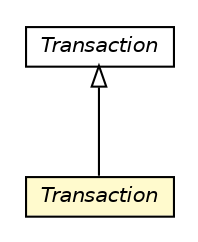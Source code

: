#!/usr/local/bin/dot
#
# Class diagram 
# Generated by UMLGraph version 5.1 (http://www.umlgraph.org/)
#

digraph G {
	edge [fontname="Helvetica",fontsize=10,labelfontname="Helvetica",labelfontsize=10];
	node [fontname="Helvetica",fontsize=10,shape=plaintext];
	nodesep=0.25;
	ranksep=0.5;
	// pt.ist.fenixframework.pstm.Transaction
	c11423 [label=<<table title="pt.ist.fenixframework.pstm.Transaction" border="0" cellborder="1" cellspacing="0" cellpadding="2" port="p" bgcolor="lemonChiffon" href="./Transaction.html">
		<tr><td><table border="0" cellspacing="0" cellpadding="1">
<tr><td align="center" balign="center"><font face="Helvetica-Oblique"> Transaction </font></td></tr>
		</table></td></tr>
		</table>>, fontname="Helvetica", fontcolor="black", fontsize=10.0];
	//pt.ist.fenixframework.pstm.Transaction extends jvstm.Transaction
	c11512:p -> c11423:p [dir=back,arrowtail=empty];
	// jvstm.Transaction
	c11512 [label=<<table title="jvstm.Transaction" border="0" cellborder="1" cellspacing="0" cellpadding="2" port="p" href="http://java.sun.com/j2se/1.4.2/docs/api/jvstm/Transaction.html">
		<tr><td><table border="0" cellspacing="0" cellpadding="1">
<tr><td align="center" balign="center"><font face="Helvetica-Oblique"> Transaction </font></td></tr>
		</table></td></tr>
		</table>>, fontname="Helvetica", fontcolor="black", fontsize=10.0];
}

